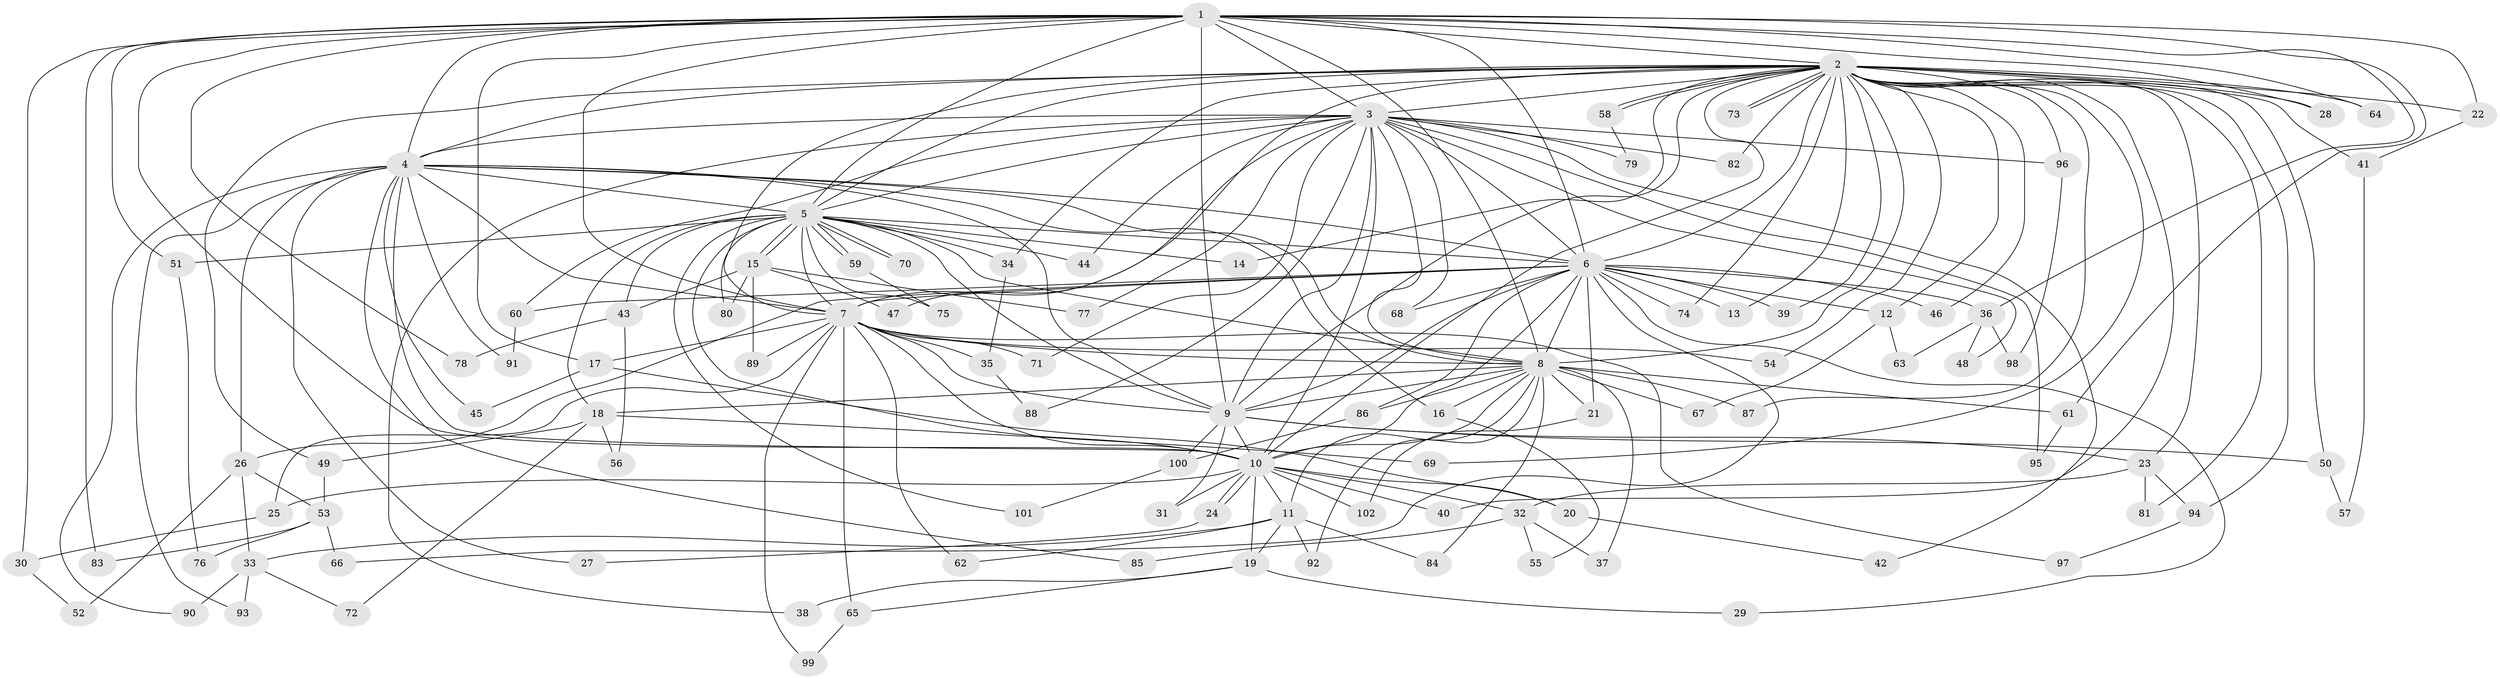 // coarse degree distribution, {3: 0.13953488372093023, 5: 0.13953488372093023, 2: 0.3023255813953488, 21: 0.023255813953488372, 14: 0.023255813953488372, 4: 0.16279069767441862, 1: 0.06976744186046512, 13: 0.046511627906976744, 6: 0.023255813953488372, 20: 0.023255813953488372, 19: 0.023255813953488372, 15: 0.023255813953488372}
// Generated by graph-tools (version 1.1) at 2025/36/03/04/25 23:36:18]
// undirected, 102 vertices, 229 edges
graph export_dot {
  node [color=gray90,style=filled];
  1;
  2;
  3;
  4;
  5;
  6;
  7;
  8;
  9;
  10;
  11;
  12;
  13;
  14;
  15;
  16;
  17;
  18;
  19;
  20;
  21;
  22;
  23;
  24;
  25;
  26;
  27;
  28;
  29;
  30;
  31;
  32;
  33;
  34;
  35;
  36;
  37;
  38;
  39;
  40;
  41;
  42;
  43;
  44;
  45;
  46;
  47;
  48;
  49;
  50;
  51;
  52;
  53;
  54;
  55;
  56;
  57;
  58;
  59;
  60;
  61;
  62;
  63;
  64;
  65;
  66;
  67;
  68;
  69;
  70;
  71;
  72;
  73;
  74;
  75;
  76;
  77;
  78;
  79;
  80;
  81;
  82;
  83;
  84;
  85;
  86;
  87;
  88;
  89;
  90;
  91;
  92;
  93;
  94;
  95;
  96;
  97;
  98;
  99;
  100;
  101;
  102;
  1 -- 2;
  1 -- 3;
  1 -- 4;
  1 -- 5;
  1 -- 6;
  1 -- 7;
  1 -- 8;
  1 -- 9;
  1 -- 10;
  1 -- 17;
  1 -- 22;
  1 -- 28;
  1 -- 30;
  1 -- 36;
  1 -- 51;
  1 -- 61;
  1 -- 64;
  1 -- 78;
  1 -- 83;
  2 -- 3;
  2 -- 4;
  2 -- 5;
  2 -- 6;
  2 -- 7;
  2 -- 8;
  2 -- 9;
  2 -- 10;
  2 -- 12;
  2 -- 13;
  2 -- 14;
  2 -- 22;
  2 -- 23;
  2 -- 28;
  2 -- 34;
  2 -- 39;
  2 -- 40;
  2 -- 41;
  2 -- 46;
  2 -- 47;
  2 -- 49;
  2 -- 50;
  2 -- 54;
  2 -- 58;
  2 -- 58;
  2 -- 64;
  2 -- 69;
  2 -- 73;
  2 -- 73;
  2 -- 74;
  2 -- 81;
  2 -- 82;
  2 -- 87;
  2 -- 94;
  2 -- 96;
  3 -- 4;
  3 -- 5;
  3 -- 6;
  3 -- 7;
  3 -- 8;
  3 -- 9;
  3 -- 10;
  3 -- 38;
  3 -- 42;
  3 -- 44;
  3 -- 48;
  3 -- 60;
  3 -- 68;
  3 -- 71;
  3 -- 77;
  3 -- 79;
  3 -- 82;
  3 -- 88;
  3 -- 95;
  3 -- 96;
  4 -- 5;
  4 -- 6;
  4 -- 7;
  4 -- 8;
  4 -- 9;
  4 -- 10;
  4 -- 16;
  4 -- 26;
  4 -- 27;
  4 -- 45;
  4 -- 85;
  4 -- 90;
  4 -- 91;
  4 -- 93;
  5 -- 6;
  5 -- 7;
  5 -- 8;
  5 -- 9;
  5 -- 10;
  5 -- 14;
  5 -- 15;
  5 -- 15;
  5 -- 18;
  5 -- 34;
  5 -- 43;
  5 -- 44;
  5 -- 51;
  5 -- 59;
  5 -- 59;
  5 -- 70;
  5 -- 70;
  5 -- 75;
  5 -- 80;
  5 -- 101;
  6 -- 7;
  6 -- 8;
  6 -- 9;
  6 -- 10;
  6 -- 12;
  6 -- 13;
  6 -- 21;
  6 -- 26;
  6 -- 29;
  6 -- 36;
  6 -- 39;
  6 -- 46;
  6 -- 60;
  6 -- 66;
  6 -- 68;
  6 -- 74;
  6 -- 86;
  7 -- 8;
  7 -- 9;
  7 -- 10;
  7 -- 17;
  7 -- 25;
  7 -- 35;
  7 -- 54;
  7 -- 62;
  7 -- 65;
  7 -- 71;
  7 -- 89;
  7 -- 97;
  7 -- 99;
  8 -- 9;
  8 -- 10;
  8 -- 11;
  8 -- 16;
  8 -- 18;
  8 -- 21;
  8 -- 37;
  8 -- 61;
  8 -- 67;
  8 -- 84;
  8 -- 86;
  8 -- 87;
  8 -- 92;
  9 -- 10;
  9 -- 23;
  9 -- 31;
  9 -- 50;
  9 -- 100;
  10 -- 11;
  10 -- 19;
  10 -- 20;
  10 -- 24;
  10 -- 24;
  10 -- 25;
  10 -- 31;
  10 -- 32;
  10 -- 40;
  10 -- 102;
  11 -- 19;
  11 -- 33;
  11 -- 62;
  11 -- 84;
  11 -- 92;
  12 -- 63;
  12 -- 67;
  15 -- 43;
  15 -- 47;
  15 -- 77;
  15 -- 80;
  15 -- 89;
  16 -- 55;
  17 -- 20;
  17 -- 45;
  18 -- 49;
  18 -- 56;
  18 -- 69;
  18 -- 72;
  19 -- 29;
  19 -- 38;
  19 -- 65;
  20 -- 42;
  21 -- 102;
  22 -- 41;
  23 -- 32;
  23 -- 81;
  23 -- 94;
  24 -- 27;
  25 -- 30;
  26 -- 33;
  26 -- 52;
  26 -- 53;
  30 -- 52;
  32 -- 37;
  32 -- 55;
  32 -- 85;
  33 -- 72;
  33 -- 90;
  33 -- 93;
  34 -- 35;
  35 -- 88;
  36 -- 48;
  36 -- 63;
  36 -- 98;
  41 -- 57;
  43 -- 56;
  43 -- 78;
  49 -- 53;
  50 -- 57;
  51 -- 76;
  53 -- 66;
  53 -- 76;
  53 -- 83;
  58 -- 79;
  59 -- 75;
  60 -- 91;
  61 -- 95;
  65 -- 99;
  86 -- 100;
  94 -- 97;
  96 -- 98;
  100 -- 101;
}
